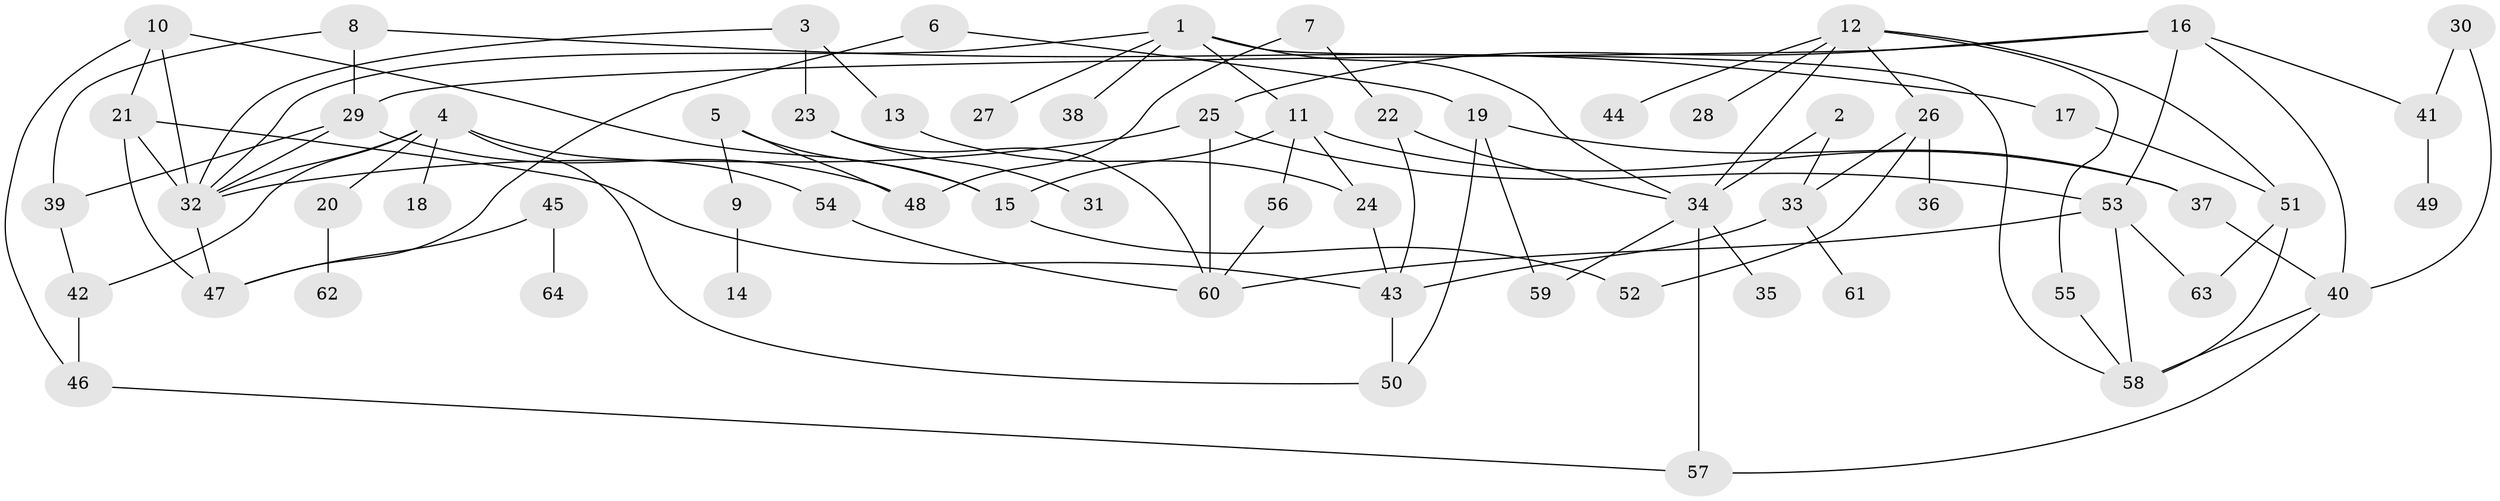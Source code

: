 // original degree distribution, {6: 0.015625, 9: 0.015625, 4: 0.125, 7: 0.015625, 2: 0.296875, 3: 0.203125, 5: 0.046875, 1: 0.28125}
// Generated by graph-tools (version 1.1) at 2025/01/03/09/25 03:01:00]
// undirected, 64 vertices, 97 edges
graph export_dot {
graph [start="1"]
  node [color=gray90,style=filled];
  1;
  2;
  3;
  4;
  5;
  6;
  7;
  8;
  9;
  10;
  11;
  12;
  13;
  14;
  15;
  16;
  17;
  18;
  19;
  20;
  21;
  22;
  23;
  24;
  25;
  26;
  27;
  28;
  29;
  30;
  31;
  32;
  33;
  34;
  35;
  36;
  37;
  38;
  39;
  40;
  41;
  42;
  43;
  44;
  45;
  46;
  47;
  48;
  49;
  50;
  51;
  52;
  53;
  54;
  55;
  56;
  57;
  58;
  59;
  60;
  61;
  62;
  63;
  64;
  1 -- 11 [weight=1.0];
  1 -- 27 [weight=1.0];
  1 -- 32 [weight=1.0];
  1 -- 34 [weight=1.0];
  1 -- 38 [weight=1.0];
  1 -- 58 [weight=1.0];
  2 -- 33 [weight=1.0];
  2 -- 34 [weight=1.0];
  3 -- 13 [weight=1.0];
  3 -- 23 [weight=1.0];
  3 -- 32 [weight=1.0];
  4 -- 18 [weight=1.0];
  4 -- 20 [weight=1.0];
  4 -- 32 [weight=1.0];
  4 -- 42 [weight=1.0];
  4 -- 50 [weight=1.0];
  4 -- 54 [weight=1.0];
  5 -- 9 [weight=1.0];
  5 -- 15 [weight=1.0];
  5 -- 48 [weight=1.0];
  6 -- 19 [weight=1.0];
  6 -- 47 [weight=1.0];
  7 -- 22 [weight=1.0];
  7 -- 48 [weight=1.0];
  8 -- 17 [weight=1.0];
  8 -- 29 [weight=1.0];
  8 -- 39 [weight=1.0];
  9 -- 14 [weight=1.0];
  10 -- 15 [weight=1.0];
  10 -- 21 [weight=1.0];
  10 -- 32 [weight=1.0];
  10 -- 46 [weight=1.0];
  11 -- 15 [weight=1.0];
  11 -- 24 [weight=2.0];
  11 -- 37 [weight=1.0];
  11 -- 56 [weight=1.0];
  12 -- 26 [weight=1.0];
  12 -- 28 [weight=1.0];
  12 -- 34 [weight=1.0];
  12 -- 44 [weight=1.0];
  12 -- 51 [weight=1.0];
  12 -- 55 [weight=1.0];
  13 -- 24 [weight=1.0];
  15 -- 52 [weight=1.0];
  16 -- 25 [weight=1.0];
  16 -- 29 [weight=1.0];
  16 -- 40 [weight=1.0];
  16 -- 41 [weight=1.0];
  16 -- 53 [weight=1.0];
  17 -- 51 [weight=1.0];
  19 -- 37 [weight=1.0];
  19 -- 50 [weight=1.0];
  19 -- 59 [weight=2.0];
  20 -- 62 [weight=1.0];
  21 -- 32 [weight=1.0];
  21 -- 43 [weight=1.0];
  21 -- 47 [weight=1.0];
  22 -- 34 [weight=1.0];
  22 -- 43 [weight=1.0];
  23 -- 31 [weight=1.0];
  23 -- 60 [weight=1.0];
  24 -- 43 [weight=1.0];
  25 -- 32 [weight=1.0];
  25 -- 53 [weight=1.0];
  25 -- 60 [weight=1.0];
  26 -- 33 [weight=1.0];
  26 -- 36 [weight=1.0];
  26 -- 52 [weight=1.0];
  29 -- 32 [weight=1.0];
  29 -- 39 [weight=1.0];
  29 -- 48 [weight=1.0];
  30 -- 40 [weight=1.0];
  30 -- 41 [weight=1.0];
  32 -- 47 [weight=1.0];
  33 -- 43 [weight=1.0];
  33 -- 61 [weight=1.0];
  34 -- 35 [weight=1.0];
  34 -- 57 [weight=1.0];
  34 -- 59 [weight=1.0];
  37 -- 40 [weight=1.0];
  39 -- 42 [weight=1.0];
  40 -- 57 [weight=1.0];
  40 -- 58 [weight=1.0];
  41 -- 49 [weight=1.0];
  42 -- 46 [weight=1.0];
  43 -- 50 [weight=1.0];
  45 -- 47 [weight=1.0];
  45 -- 64 [weight=1.0];
  46 -- 57 [weight=1.0];
  51 -- 58 [weight=1.0];
  51 -- 63 [weight=1.0];
  53 -- 58 [weight=2.0];
  53 -- 60 [weight=1.0];
  53 -- 63 [weight=1.0];
  54 -- 60 [weight=1.0];
  55 -- 58 [weight=1.0];
  56 -- 60 [weight=1.0];
}
